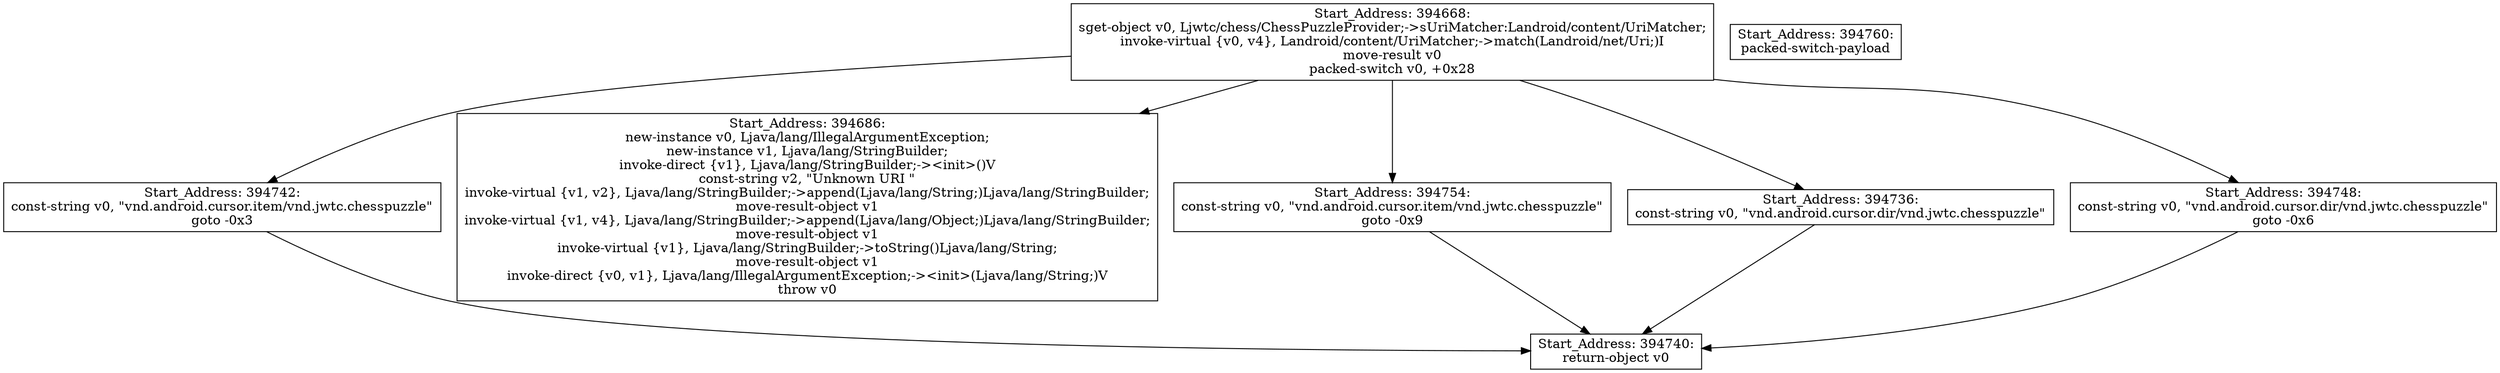 digraph getType {
	node [shape=rectangle]
	addr_394742 [label="Start_Address: 394742:
const-string v0, \"vnd.android.cursor.item/vnd.jwtc.chesspuzzle\"\ngoto -0x3\n"]
	addr_394668 [label="Start_Address: 394668:
sget-object v0, Ljwtc/chess/ChessPuzzleProvider;->sUriMatcher:Landroid/content/UriMatcher;\ninvoke-virtual {v0, v4}, Landroid/content/UriMatcher;->match(Landroid/net/Uri;)I\nmove-result v0\npacked-switch v0, +0x28\n"]
	addr_394686 [label="Start_Address: 394686:
new-instance v0, Ljava/lang/IllegalArgumentException;\nnew-instance v1, Ljava/lang/StringBuilder;\ninvoke-direct {v1}, Ljava/lang/StringBuilder;-><init>()V\nconst-string v2, \"Unknown URI \"\ninvoke-virtual {v1, v2}, Ljava/lang/StringBuilder;->append(Ljava/lang/String;)Ljava/lang/StringBuilder;\nmove-result-object v1\ninvoke-virtual {v1, v4}, Ljava/lang/StringBuilder;->append(Ljava/lang/Object;)Ljava/lang/StringBuilder;\nmove-result-object v1\ninvoke-virtual {v1}, Ljava/lang/StringBuilder;->toString()Ljava/lang/String;\nmove-result-object v1\ninvoke-direct {v0, v1}, Ljava/lang/IllegalArgumentException;-><init>(Ljava/lang/String;)V\nthrow v0\n"]
	addr_394754 [label="Start_Address: 394754:
const-string v0, \"vnd.android.cursor.item/vnd.jwtc.chesspuzzle\"\ngoto -0x9\n"]
	addr_394736 [label="Start_Address: 394736:
const-string v0, \"vnd.android.cursor.dir/vnd.jwtc.chesspuzzle\"\n"]
	addr_394748 [label="Start_Address: 394748:
const-string v0, \"vnd.android.cursor.dir/vnd.jwtc.chesspuzzle\"\ngoto -0x6\n"]
	addr_394760 [label="Start_Address: 394760:
packed-switch-payload\n", root=true]
	addr_394740 [label="Start_Address: 394740:
return-object v0\n"]
	addr_394742 -> addr_394740
	addr_394668 -> addr_394686
	addr_394668 -> addr_394736
	addr_394668 -> addr_394742
	addr_394668 -> addr_394748
	addr_394668 -> addr_394754
	addr_394754 -> addr_394740
	addr_394736 -> addr_394740
	addr_394748 -> addr_394740
}